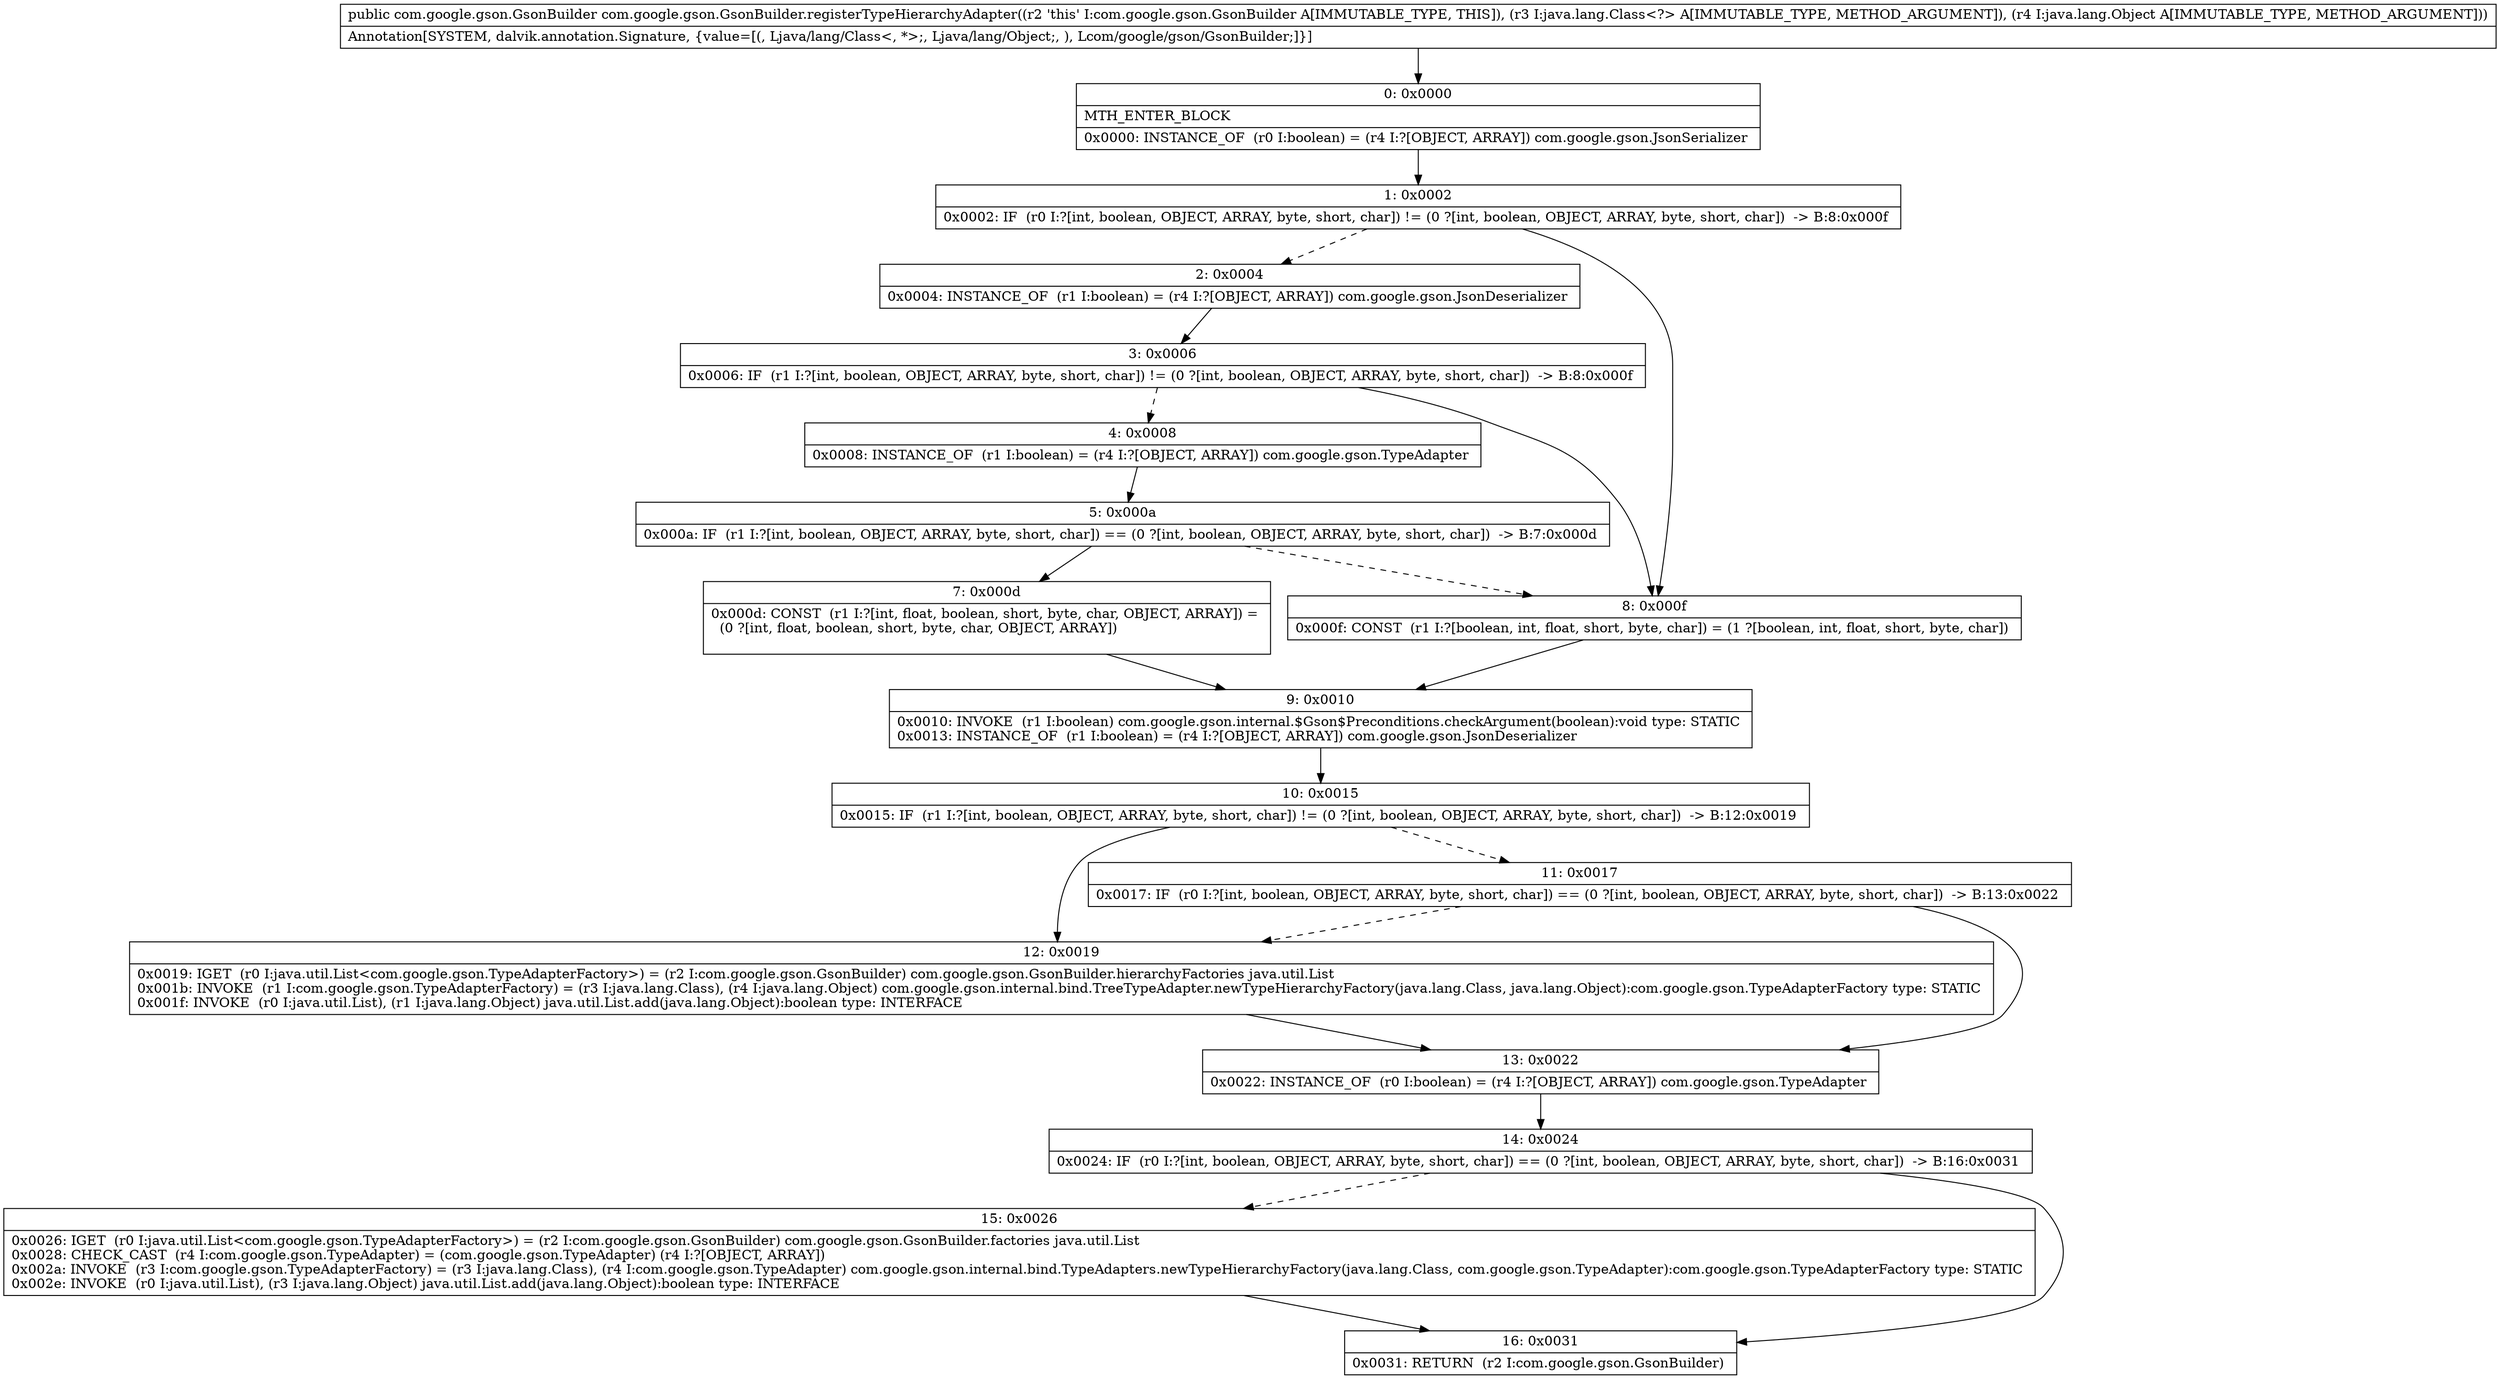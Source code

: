 digraph "CFG forcom.google.gson.GsonBuilder.registerTypeHierarchyAdapter(Ljava\/lang\/Class;Ljava\/lang\/Object;)Lcom\/google\/gson\/GsonBuilder;" {
Node_0 [shape=record,label="{0\:\ 0x0000|MTH_ENTER_BLOCK\l|0x0000: INSTANCE_OF  (r0 I:boolean) = (r4 I:?[OBJECT, ARRAY]) com.google.gson.JsonSerializer \l}"];
Node_1 [shape=record,label="{1\:\ 0x0002|0x0002: IF  (r0 I:?[int, boolean, OBJECT, ARRAY, byte, short, char]) != (0 ?[int, boolean, OBJECT, ARRAY, byte, short, char])  \-\> B:8:0x000f \l}"];
Node_2 [shape=record,label="{2\:\ 0x0004|0x0004: INSTANCE_OF  (r1 I:boolean) = (r4 I:?[OBJECT, ARRAY]) com.google.gson.JsonDeserializer \l}"];
Node_3 [shape=record,label="{3\:\ 0x0006|0x0006: IF  (r1 I:?[int, boolean, OBJECT, ARRAY, byte, short, char]) != (0 ?[int, boolean, OBJECT, ARRAY, byte, short, char])  \-\> B:8:0x000f \l}"];
Node_4 [shape=record,label="{4\:\ 0x0008|0x0008: INSTANCE_OF  (r1 I:boolean) = (r4 I:?[OBJECT, ARRAY]) com.google.gson.TypeAdapter \l}"];
Node_5 [shape=record,label="{5\:\ 0x000a|0x000a: IF  (r1 I:?[int, boolean, OBJECT, ARRAY, byte, short, char]) == (0 ?[int, boolean, OBJECT, ARRAY, byte, short, char])  \-\> B:7:0x000d \l}"];
Node_7 [shape=record,label="{7\:\ 0x000d|0x000d: CONST  (r1 I:?[int, float, boolean, short, byte, char, OBJECT, ARRAY]) = \l  (0 ?[int, float, boolean, short, byte, char, OBJECT, ARRAY])\l \l}"];
Node_8 [shape=record,label="{8\:\ 0x000f|0x000f: CONST  (r1 I:?[boolean, int, float, short, byte, char]) = (1 ?[boolean, int, float, short, byte, char]) \l}"];
Node_9 [shape=record,label="{9\:\ 0x0010|0x0010: INVOKE  (r1 I:boolean) com.google.gson.internal.$Gson$Preconditions.checkArgument(boolean):void type: STATIC \l0x0013: INSTANCE_OF  (r1 I:boolean) = (r4 I:?[OBJECT, ARRAY]) com.google.gson.JsonDeserializer \l}"];
Node_10 [shape=record,label="{10\:\ 0x0015|0x0015: IF  (r1 I:?[int, boolean, OBJECT, ARRAY, byte, short, char]) != (0 ?[int, boolean, OBJECT, ARRAY, byte, short, char])  \-\> B:12:0x0019 \l}"];
Node_11 [shape=record,label="{11\:\ 0x0017|0x0017: IF  (r0 I:?[int, boolean, OBJECT, ARRAY, byte, short, char]) == (0 ?[int, boolean, OBJECT, ARRAY, byte, short, char])  \-\> B:13:0x0022 \l}"];
Node_12 [shape=record,label="{12\:\ 0x0019|0x0019: IGET  (r0 I:java.util.List\<com.google.gson.TypeAdapterFactory\>) = (r2 I:com.google.gson.GsonBuilder) com.google.gson.GsonBuilder.hierarchyFactories java.util.List \l0x001b: INVOKE  (r1 I:com.google.gson.TypeAdapterFactory) = (r3 I:java.lang.Class), (r4 I:java.lang.Object) com.google.gson.internal.bind.TreeTypeAdapter.newTypeHierarchyFactory(java.lang.Class, java.lang.Object):com.google.gson.TypeAdapterFactory type: STATIC \l0x001f: INVOKE  (r0 I:java.util.List), (r1 I:java.lang.Object) java.util.List.add(java.lang.Object):boolean type: INTERFACE \l}"];
Node_13 [shape=record,label="{13\:\ 0x0022|0x0022: INSTANCE_OF  (r0 I:boolean) = (r4 I:?[OBJECT, ARRAY]) com.google.gson.TypeAdapter \l}"];
Node_14 [shape=record,label="{14\:\ 0x0024|0x0024: IF  (r0 I:?[int, boolean, OBJECT, ARRAY, byte, short, char]) == (0 ?[int, boolean, OBJECT, ARRAY, byte, short, char])  \-\> B:16:0x0031 \l}"];
Node_15 [shape=record,label="{15\:\ 0x0026|0x0026: IGET  (r0 I:java.util.List\<com.google.gson.TypeAdapterFactory\>) = (r2 I:com.google.gson.GsonBuilder) com.google.gson.GsonBuilder.factories java.util.List \l0x0028: CHECK_CAST  (r4 I:com.google.gson.TypeAdapter) = (com.google.gson.TypeAdapter) (r4 I:?[OBJECT, ARRAY]) \l0x002a: INVOKE  (r3 I:com.google.gson.TypeAdapterFactory) = (r3 I:java.lang.Class), (r4 I:com.google.gson.TypeAdapter) com.google.gson.internal.bind.TypeAdapters.newTypeHierarchyFactory(java.lang.Class, com.google.gson.TypeAdapter):com.google.gson.TypeAdapterFactory type: STATIC \l0x002e: INVOKE  (r0 I:java.util.List), (r3 I:java.lang.Object) java.util.List.add(java.lang.Object):boolean type: INTERFACE \l}"];
Node_16 [shape=record,label="{16\:\ 0x0031|0x0031: RETURN  (r2 I:com.google.gson.GsonBuilder) \l}"];
MethodNode[shape=record,label="{public com.google.gson.GsonBuilder com.google.gson.GsonBuilder.registerTypeHierarchyAdapter((r2 'this' I:com.google.gson.GsonBuilder A[IMMUTABLE_TYPE, THIS]), (r3 I:java.lang.Class\<?\> A[IMMUTABLE_TYPE, METHOD_ARGUMENT]), (r4 I:java.lang.Object A[IMMUTABLE_TYPE, METHOD_ARGUMENT]))  | Annotation[SYSTEM, dalvik.annotation.Signature, \{value=[(, Ljava\/lang\/Class\<, *\>;, Ljava\/lang\/Object;, ), Lcom\/google\/gson\/GsonBuilder;]\}]\l}"];
MethodNode -> Node_0;
Node_0 -> Node_1;
Node_1 -> Node_2[style=dashed];
Node_1 -> Node_8;
Node_2 -> Node_3;
Node_3 -> Node_4[style=dashed];
Node_3 -> Node_8;
Node_4 -> Node_5;
Node_5 -> Node_7;
Node_5 -> Node_8[style=dashed];
Node_7 -> Node_9;
Node_8 -> Node_9;
Node_9 -> Node_10;
Node_10 -> Node_11[style=dashed];
Node_10 -> Node_12;
Node_11 -> Node_12[style=dashed];
Node_11 -> Node_13;
Node_12 -> Node_13;
Node_13 -> Node_14;
Node_14 -> Node_15[style=dashed];
Node_14 -> Node_16;
Node_15 -> Node_16;
}

